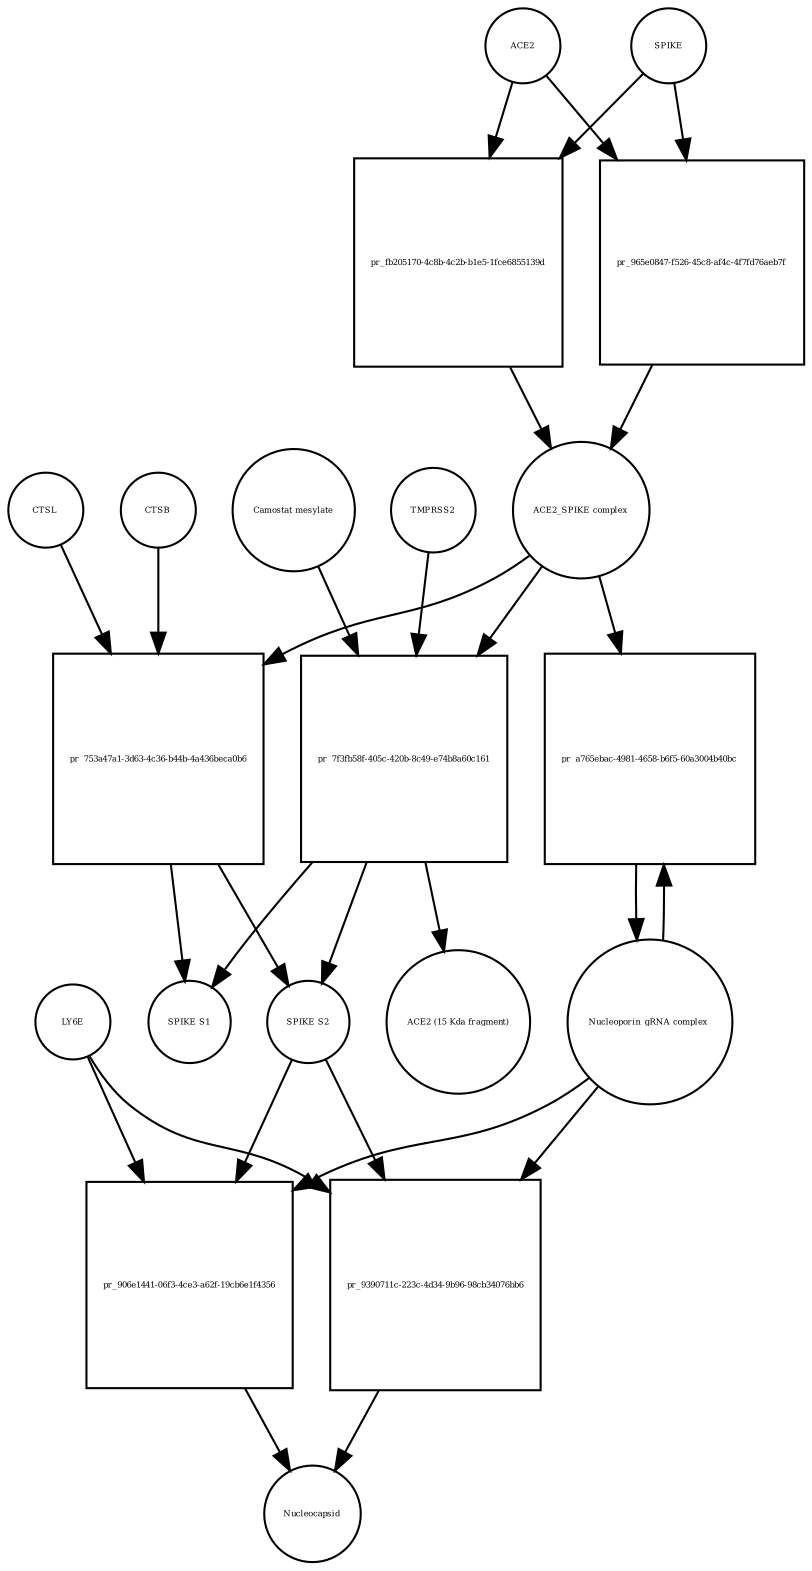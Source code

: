 strict digraph  {
ACE2 [annotation="", bipartite=0, cls=macromolecule, fontsize=4, label=ACE2, shape=circle];
"pr_fb205170-4c8b-4c2b-b1e5-1fce6855139d" [annotation="", bipartite=1, cls=process, fontsize=4, label="pr_fb205170-4c8b-4c2b-b1e5-1fce6855139d", shape=square];
"ACE2_SPIKE complex" [annotation="", bipartite=0, cls=complex, fontsize=4, label="ACE2_SPIKE complex", shape=circle];
SPIKE [annotation="", bipartite=0, cls="macromolecule multimer", fontsize=4, label=SPIKE, shape=circle];
"Nucleoporin_gRNA complex " [annotation="", bipartite=0, cls=complex, fontsize=4, label="Nucleoporin_gRNA complex ", shape=circle];
"pr_a765ebac-4981-4658-b6f5-60a3004b40bc" [annotation="", bipartite=1, cls=process, fontsize=4, label="pr_a765ebac-4981-4658-b6f5-60a3004b40bc", shape=square];
"pr_753a47a1-3d63-4c36-b44b-4a436beca0b6" [annotation="", bipartite=1, cls=process, fontsize=4, label="pr_753a47a1-3d63-4c36-b44b-4a436beca0b6", shape=square];
"SPIKE S2" [annotation="", bipartite=0, cls=macromolecule, fontsize=4, label="SPIKE S2", shape=circle];
CTSB [annotation="", bipartite=0, cls=macromolecule, fontsize=4, label=CTSB, shape=circle];
CTSL [annotation="", bipartite=0, cls=macromolecule, fontsize=4, label=CTSL, shape=circle];
"SPIKE S1" [annotation="", bipartite=0, cls=macromolecule, fontsize=4, label="SPIKE S1", shape=circle];
"pr_906e1441-06f3-4ce3-a62f-19cb6e1f4356" [annotation="", bipartite=1, cls=process, fontsize=4, label="pr_906e1441-06f3-4ce3-a62f-19cb6e1f4356", shape=square];
Nucleocapsid [annotation="", bipartite=0, cls=complex, fontsize=4, label=Nucleocapsid, shape=circle];
LY6E [annotation="", bipartite=0, cls=macromolecule, fontsize=4, label=LY6E, shape=circle];
"pr_7f3fb58f-405c-420b-8c49-e74b8a60c161" [annotation="", bipartite=1, cls=process, fontsize=4, label="pr_7f3fb58f-405c-420b-8c49-e74b8a60c161", shape=square];
TMPRSS2 [annotation="", bipartite=0, cls=macromolecule, fontsize=4, label=TMPRSS2, shape=circle];
"Camostat mesylate" [annotation="urn_miriam_pubchem.compound_2536", bipartite=0, cls="simple chemical", fontsize=4, label="Camostat mesylate", shape=circle];
"ACE2 (15 Kda fragment)" [annotation="", bipartite=0, cls=macromolecule, fontsize=4, label="ACE2 (15 Kda fragment)", shape=circle];
"pr_965e0847-f526-45c8-af4c-4f7fd76aeb7f" [annotation="", bipartite=1, cls=process, fontsize=4, label="pr_965e0847-f526-45c8-af4c-4f7fd76aeb7f", shape=square];
"pr_9390711c-223c-4d34-9b96-98cb34076bb6" [annotation="", bipartite=1, cls=process, fontsize=4, label="pr_9390711c-223c-4d34-9b96-98cb34076bb6", shape=square];
ACE2 -> "pr_fb205170-4c8b-4c2b-b1e5-1fce6855139d"  [annotation="", interaction_type=consumption];
ACE2 -> "pr_965e0847-f526-45c8-af4c-4f7fd76aeb7f"  [annotation="", interaction_type=consumption];
"pr_fb205170-4c8b-4c2b-b1e5-1fce6855139d" -> "ACE2_SPIKE complex"  [annotation="", interaction_type=production];
"ACE2_SPIKE complex" -> "pr_a765ebac-4981-4658-b6f5-60a3004b40bc"  [annotation="urn_miriam_pubmed_32142651|urn_miriam_pubmed_32094589", interaction_type=stimulation];
"ACE2_SPIKE complex" -> "pr_753a47a1-3d63-4c36-b44b-4a436beca0b6"  [annotation="", interaction_type=consumption];
"ACE2_SPIKE complex" -> "pr_7f3fb58f-405c-420b-8c49-e74b8a60c161"  [annotation="", interaction_type=consumption];
SPIKE -> "pr_fb205170-4c8b-4c2b-b1e5-1fce6855139d"  [annotation="", interaction_type=consumption];
SPIKE -> "pr_965e0847-f526-45c8-af4c-4f7fd76aeb7f"  [annotation="", interaction_type=consumption];
"Nucleoporin_gRNA complex " -> "pr_a765ebac-4981-4658-b6f5-60a3004b40bc"  [annotation="", interaction_type=consumption];
"Nucleoporin_gRNA complex " -> "pr_906e1441-06f3-4ce3-a62f-19cb6e1f4356"  [annotation="", interaction_type=consumption];
"Nucleoporin_gRNA complex " -> "pr_9390711c-223c-4d34-9b96-98cb34076bb6"  [annotation="", interaction_type=consumption];
"pr_a765ebac-4981-4658-b6f5-60a3004b40bc" -> "Nucleoporin_gRNA complex "  [annotation="", interaction_type=production];
"pr_753a47a1-3d63-4c36-b44b-4a436beca0b6" -> "SPIKE S2"  [annotation="", interaction_type=production];
"pr_753a47a1-3d63-4c36-b44b-4a436beca0b6" -> "SPIKE S1"  [annotation="", interaction_type=production];
"SPIKE S2" -> "pr_906e1441-06f3-4ce3-a62f-19cb6e1f4356"  [annotation="urn_miriam_doi_10.1101%2F2020.03.05.979260|urn_miriam_pubmed_32142651|urn_miriam_pubmed_32094589", interaction_type=stimulation];
"SPIKE S2" -> "pr_9390711c-223c-4d34-9b96-98cb34076bb6"  [annotation="urn_miriam_doi_10.1101%2F2020.03.05.979260", interaction_type=stimulation];
CTSB -> "pr_753a47a1-3d63-4c36-b44b-4a436beca0b6"  [annotation=urn_miriam_pubmed_32142651, interaction_type=catalysis];
CTSL -> "pr_753a47a1-3d63-4c36-b44b-4a436beca0b6"  [annotation=urn_miriam_pubmed_32142651, interaction_type=catalysis];
"pr_906e1441-06f3-4ce3-a62f-19cb6e1f4356" -> Nucleocapsid  [annotation="", interaction_type=production];
LY6E -> "pr_906e1441-06f3-4ce3-a62f-19cb6e1f4356"  [annotation="urn_miriam_doi_10.1101%2F2020.03.05.979260|urn_miriam_pubmed_32142651|urn_miriam_pubmed_32094589", interaction_type=inhibition];
LY6E -> "pr_9390711c-223c-4d34-9b96-98cb34076bb6"  [annotation="urn_miriam_doi_10.1101%2F2020.03.05.979260", interaction_type=inhibition];
"pr_7f3fb58f-405c-420b-8c49-e74b8a60c161" -> "SPIKE S2"  [annotation="", interaction_type=production];
"pr_7f3fb58f-405c-420b-8c49-e74b8a60c161" -> "SPIKE S1"  [annotation="", interaction_type=production];
"pr_7f3fb58f-405c-420b-8c49-e74b8a60c161" -> "ACE2 (15 Kda fragment)"  [annotation="", interaction_type=production];
TMPRSS2 -> "pr_7f3fb58f-405c-420b-8c49-e74b8a60c161"  [annotation="urn_miriam_pubmed_32142651|urn_miriam_pubmed_32094589|urn_miriam_pubmed_24227843", interaction_type=catalysis];
"Camostat mesylate" -> "pr_7f3fb58f-405c-420b-8c49-e74b8a60c161"  [annotation="urn_miriam_pubmed_32142651|urn_miriam_pubmed_32094589|urn_miriam_pubmed_24227843", interaction_type=inhibition];
"pr_965e0847-f526-45c8-af4c-4f7fd76aeb7f" -> "ACE2_SPIKE complex"  [annotation="", interaction_type=production];
"pr_9390711c-223c-4d34-9b96-98cb34076bb6" -> Nucleocapsid  [annotation="", interaction_type=production];
}
